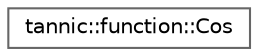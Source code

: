 digraph "Graphical Class Hierarchy"
{
 // LATEX_PDF_SIZE
  bgcolor="transparent";
  edge [fontname=Helvetica,fontsize=10,labelfontname=Helvetica,labelfontsize=10];
  node [fontname=Helvetica,fontsize=10,shape=box,height=0.2,width=0.4];
  rankdir="LR";
  Node0 [id="Node000000",label="tannic::function::Cos",height=0.2,width=0.4,color="grey40", fillcolor="white", style="filled",URL="$d1/dd6/structtannic_1_1function_1_1Cos.html",tooltip="Functor cosine Applies element-wise cosine to tensor elements (radians)"];
}

